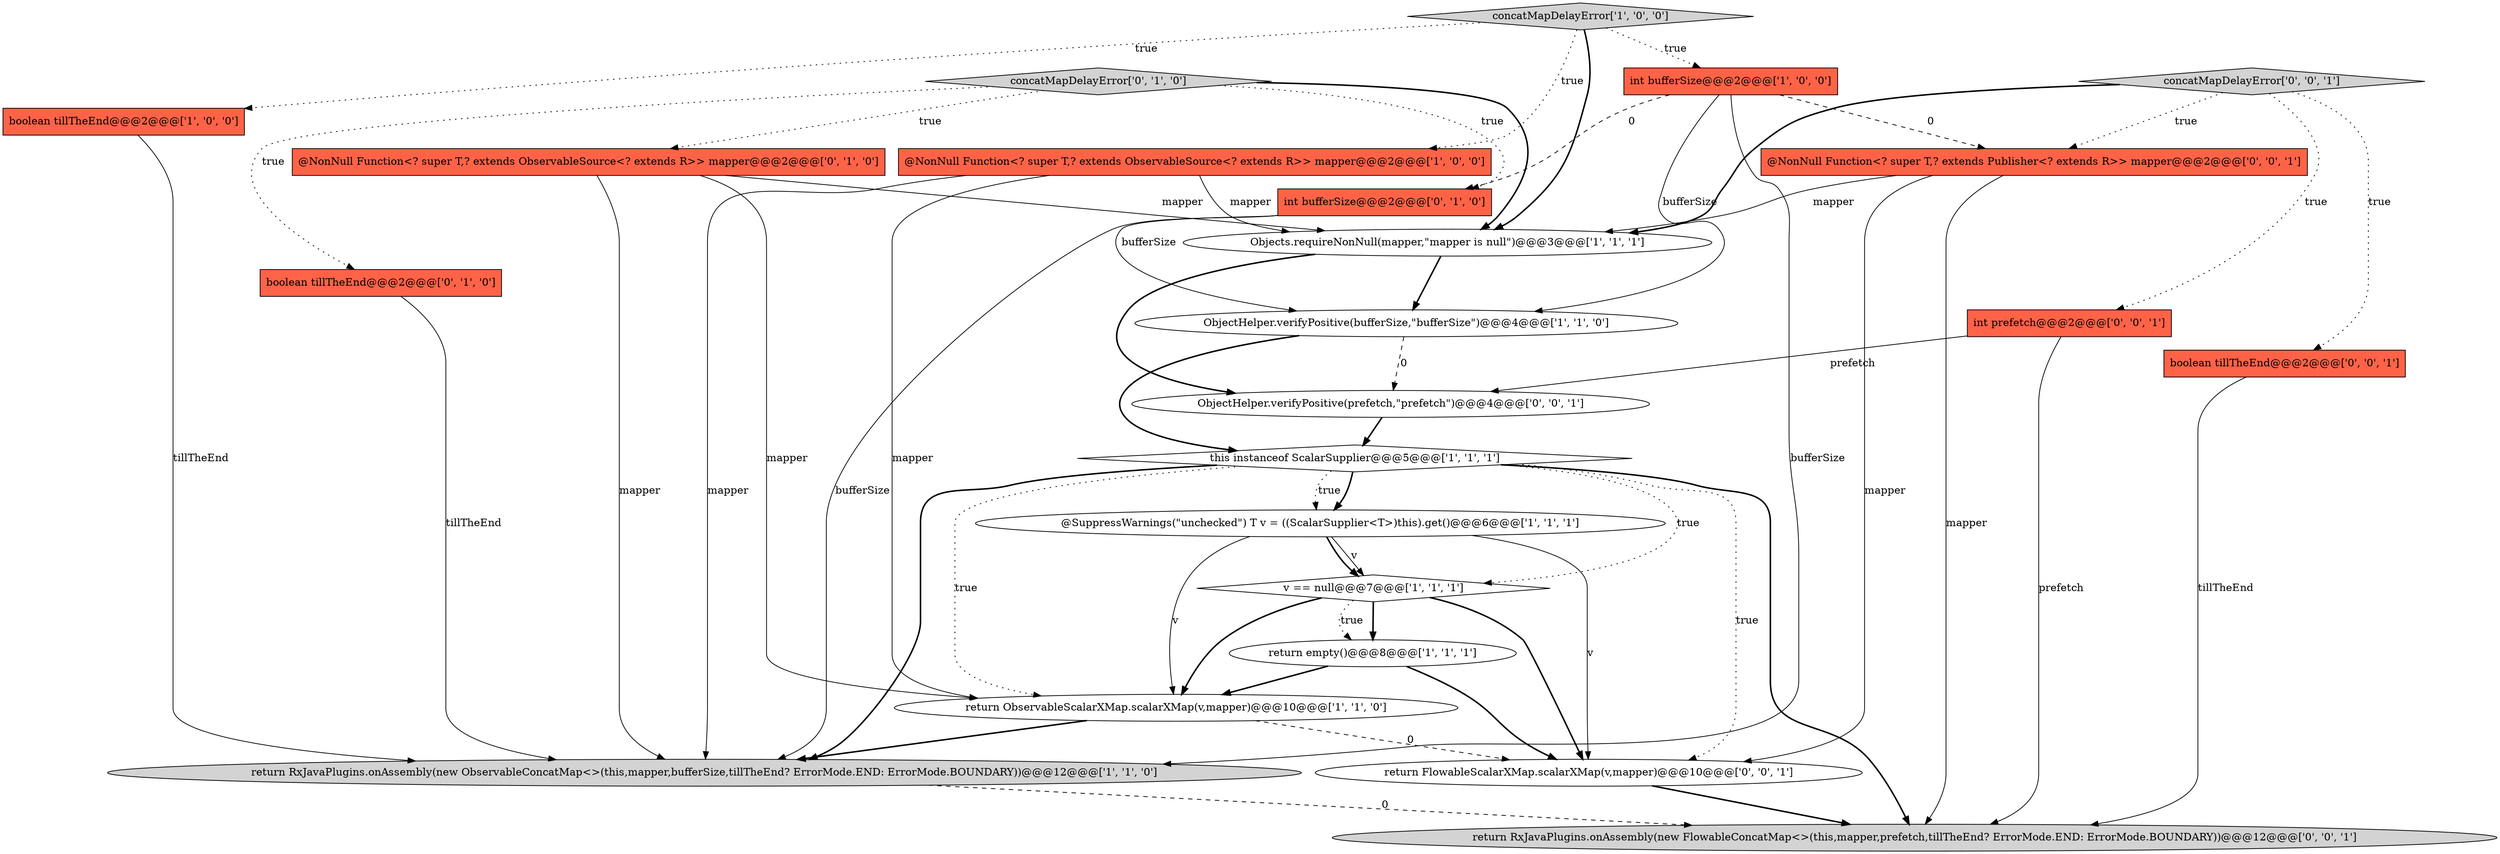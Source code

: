 digraph {
15 [style = filled, label = "int bufferSize@@@2@@@['0', '1', '0']", fillcolor = tomato, shape = box image = "AAA1AAABBB2BBB"];
19 [style = filled, label = "return FlowableScalarXMap.scalarXMap(v,mapper)@@@10@@@['0', '0', '1']", fillcolor = white, shape = ellipse image = "AAA0AAABBB3BBB"];
2 [style = filled, label = "@SuppressWarnings(\"unchecked\") T v = ((ScalarSupplier<T>)this).get()@@@6@@@['1', '1', '1']", fillcolor = white, shape = ellipse image = "AAA0AAABBB1BBB"];
5 [style = filled, label = "ObjectHelper.verifyPositive(bufferSize,\"bufferSize\")@@@4@@@['1', '1', '0']", fillcolor = white, shape = ellipse image = "AAA0AAABBB1BBB"];
9 [style = filled, label = "Objects.requireNonNull(mapper,\"mapper is null\")@@@3@@@['1', '1', '1']", fillcolor = white, shape = ellipse image = "AAA0AAABBB1BBB"];
3 [style = filled, label = "@NonNull Function<? super T,? extends ObservableSource<? extends R>> mapper@@@2@@@['1', '0', '0']", fillcolor = tomato, shape = box image = "AAA0AAABBB1BBB"];
6 [style = filled, label = "return ObservableScalarXMap.scalarXMap(v,mapper)@@@10@@@['1', '1', '0']", fillcolor = white, shape = ellipse image = "AAA0AAABBB1BBB"];
16 [style = filled, label = "concatMapDelayError['0', '0', '1']", fillcolor = lightgray, shape = diamond image = "AAA0AAABBB3BBB"];
4 [style = filled, label = "boolean tillTheEnd@@@2@@@['1', '0', '0']", fillcolor = tomato, shape = box image = "AAA0AAABBB1BBB"];
12 [style = filled, label = "concatMapDelayError['0', '1', '0']", fillcolor = lightgray, shape = diamond image = "AAA0AAABBB2BBB"];
0 [style = filled, label = "v == null@@@7@@@['1', '1', '1']", fillcolor = white, shape = diamond image = "AAA0AAABBB1BBB"];
20 [style = filled, label = "return RxJavaPlugins.onAssembly(new FlowableConcatMap<>(this,mapper,prefetch,tillTheEnd? ErrorMode.END: ErrorMode.BOUNDARY))@@@12@@@['0', '0', '1']", fillcolor = lightgray, shape = ellipse image = "AAA0AAABBB3BBB"];
10 [style = filled, label = "return empty()@@@8@@@['1', '1', '1']", fillcolor = white, shape = ellipse image = "AAA0AAABBB1BBB"];
14 [style = filled, label = "boolean tillTheEnd@@@2@@@['0', '1', '0']", fillcolor = tomato, shape = box image = "AAA0AAABBB2BBB"];
11 [style = filled, label = "concatMapDelayError['1', '0', '0']", fillcolor = lightgray, shape = diamond image = "AAA0AAABBB1BBB"];
21 [style = filled, label = "@NonNull Function<? super T,? extends Publisher<? extends R>> mapper@@@2@@@['0', '0', '1']", fillcolor = tomato, shape = box image = "AAA0AAABBB3BBB"];
8 [style = filled, label = "int bufferSize@@@2@@@['1', '0', '0']", fillcolor = tomato, shape = box image = "AAA1AAABBB1BBB"];
18 [style = filled, label = "boolean tillTheEnd@@@2@@@['0', '0', '1']", fillcolor = tomato, shape = box image = "AAA0AAABBB3BBB"];
7 [style = filled, label = "return RxJavaPlugins.onAssembly(new ObservableConcatMap<>(this,mapper,bufferSize,tillTheEnd? ErrorMode.END: ErrorMode.BOUNDARY))@@@12@@@['1', '1', '0']", fillcolor = lightgray, shape = ellipse image = "AAA0AAABBB1BBB"];
22 [style = filled, label = "ObjectHelper.verifyPositive(prefetch,\"prefetch\")@@@4@@@['0', '0', '1']", fillcolor = white, shape = ellipse image = "AAA0AAABBB3BBB"];
13 [style = filled, label = "@NonNull Function<? super T,? extends ObservableSource<? extends R>> mapper@@@2@@@['0', '1', '0']", fillcolor = tomato, shape = box image = "AAA0AAABBB2BBB"];
1 [style = filled, label = "this instanceof ScalarSupplier@@@5@@@['1', '1', '1']", fillcolor = white, shape = diamond image = "AAA0AAABBB1BBB"];
17 [style = filled, label = "int prefetch@@@2@@@['0', '0', '1']", fillcolor = tomato, shape = box image = "AAA0AAABBB3BBB"];
9->22 [style = bold, label=""];
21->19 [style = solid, label="mapper"];
18->20 [style = solid, label="tillTheEnd"];
17->22 [style = solid, label="prefetch"];
3->6 [style = solid, label="mapper"];
0->10 [style = dotted, label="true"];
0->6 [style = bold, label=""];
0->19 [style = bold, label=""];
13->7 [style = solid, label="mapper"];
4->7 [style = solid, label="tillTheEnd"];
10->19 [style = bold, label=""];
19->20 [style = bold, label=""];
16->17 [style = dotted, label="true"];
8->15 [style = dashed, label="0"];
12->15 [style = dotted, label="true"];
14->7 [style = solid, label="tillTheEnd"];
13->6 [style = solid, label="mapper"];
1->20 [style = bold, label=""];
7->20 [style = dashed, label="0"];
8->7 [style = solid, label="bufferSize"];
13->9 [style = solid, label="mapper"];
11->4 [style = dotted, label="true"];
8->21 [style = dashed, label="0"];
11->9 [style = bold, label=""];
12->9 [style = bold, label=""];
1->7 [style = bold, label=""];
10->6 [style = bold, label=""];
1->19 [style = dotted, label="true"];
17->20 [style = solid, label="prefetch"];
3->7 [style = solid, label="mapper"];
5->1 [style = bold, label=""];
12->14 [style = dotted, label="true"];
0->10 [style = bold, label=""];
2->0 [style = bold, label=""];
12->13 [style = dotted, label="true"];
21->9 [style = solid, label="mapper"];
8->5 [style = solid, label="bufferSize"];
3->9 [style = solid, label="mapper"];
2->0 [style = solid, label="v"];
6->19 [style = dashed, label="0"];
2->19 [style = solid, label="v"];
9->5 [style = bold, label=""];
16->21 [style = dotted, label="true"];
1->6 [style = dotted, label="true"];
11->8 [style = dotted, label="true"];
1->2 [style = bold, label=""];
5->22 [style = dashed, label="0"];
1->0 [style = dotted, label="true"];
21->20 [style = solid, label="mapper"];
22->1 [style = bold, label=""];
6->7 [style = bold, label=""];
1->2 [style = dotted, label="true"];
11->3 [style = dotted, label="true"];
15->5 [style = solid, label="bufferSize"];
16->9 [style = bold, label=""];
2->6 [style = solid, label="v"];
15->7 [style = solid, label="bufferSize"];
16->18 [style = dotted, label="true"];
}
